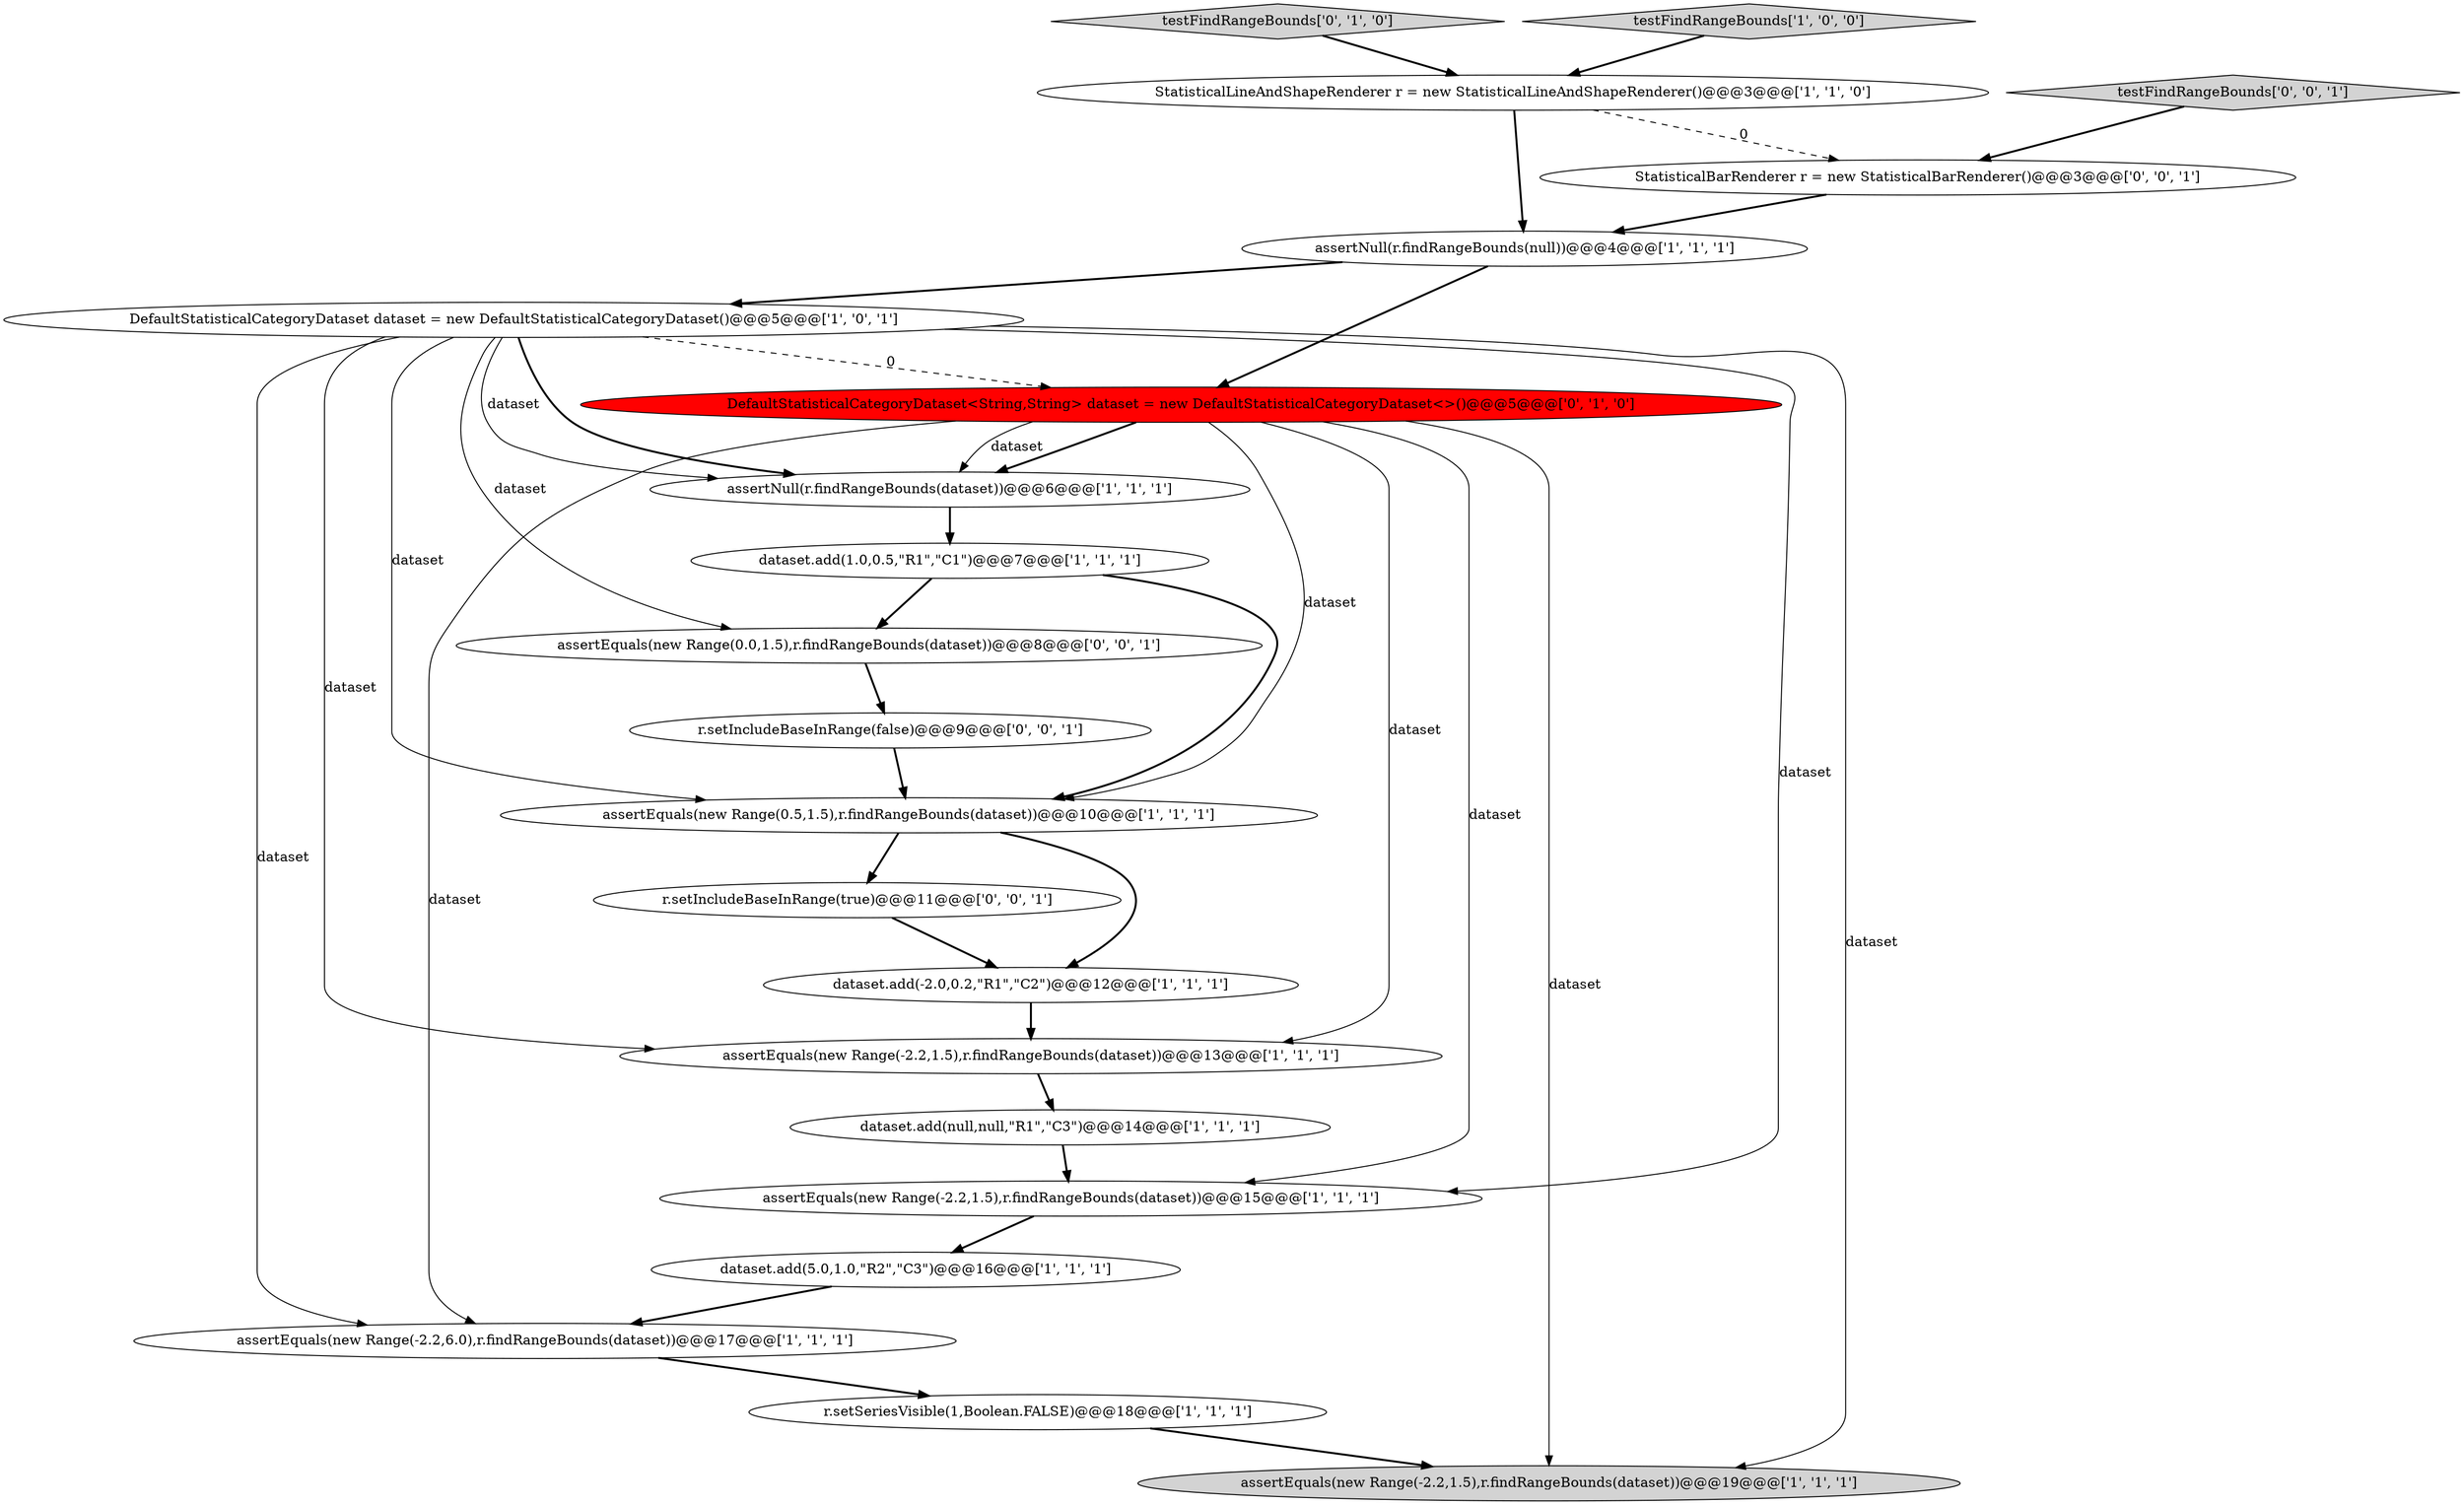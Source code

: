 digraph {
1 [style = filled, label = "DefaultStatisticalCategoryDataset dataset = new DefaultStatisticalCategoryDataset()@@@5@@@['1', '0', '1']", fillcolor = white, shape = ellipse image = "AAA0AAABBB1BBB"];
2 [style = filled, label = "dataset.add(null,null,\"R1\",\"C3\")@@@14@@@['1', '1', '1']", fillcolor = white, shape = ellipse image = "AAA0AAABBB1BBB"];
18 [style = filled, label = "r.setIncludeBaseInRange(true)@@@11@@@['0', '0', '1']", fillcolor = white, shape = ellipse image = "AAA0AAABBB3BBB"];
4 [style = filled, label = "dataset.add(-2.0,0.2,\"R1\",\"C2\")@@@12@@@['1', '1', '1']", fillcolor = white, shape = ellipse image = "AAA0AAABBB1BBB"];
16 [style = filled, label = "testFindRangeBounds['0', '1', '0']", fillcolor = lightgray, shape = diamond image = "AAA0AAABBB2BBB"];
17 [style = filled, label = "r.setIncludeBaseInRange(false)@@@9@@@['0', '0', '1']", fillcolor = white, shape = ellipse image = "AAA0AAABBB3BBB"];
5 [style = filled, label = "assertEquals(new Range(-2.2,1.5),r.findRangeBounds(dataset))@@@15@@@['1', '1', '1']", fillcolor = white, shape = ellipse image = "AAA0AAABBB1BBB"];
0 [style = filled, label = "assertEquals(new Range(-2.2,1.5),r.findRangeBounds(dataset))@@@13@@@['1', '1', '1']", fillcolor = white, shape = ellipse image = "AAA0AAABBB1BBB"];
12 [style = filled, label = "dataset.add(5.0,1.0,\"R2\",\"C3\")@@@16@@@['1', '1', '1']", fillcolor = white, shape = ellipse image = "AAA0AAABBB1BBB"];
20 [style = filled, label = "testFindRangeBounds['0', '0', '1']", fillcolor = lightgray, shape = diamond image = "AAA0AAABBB3BBB"];
7 [style = filled, label = "assertEquals(new Range(0.5,1.5),r.findRangeBounds(dataset))@@@10@@@['1', '1', '1']", fillcolor = white, shape = ellipse image = "AAA0AAABBB1BBB"];
3 [style = filled, label = "StatisticalLineAndShapeRenderer r = new StatisticalLineAndShapeRenderer()@@@3@@@['1', '1', '0']", fillcolor = white, shape = ellipse image = "AAA0AAABBB1BBB"];
6 [style = filled, label = "assertEquals(new Range(-2.2,6.0),r.findRangeBounds(dataset))@@@17@@@['1', '1', '1']", fillcolor = white, shape = ellipse image = "AAA0AAABBB1BBB"];
10 [style = filled, label = "assertNull(r.findRangeBounds(null))@@@4@@@['1', '1', '1']", fillcolor = white, shape = ellipse image = "AAA0AAABBB1BBB"];
14 [style = filled, label = "assertNull(r.findRangeBounds(dataset))@@@6@@@['1', '1', '1']", fillcolor = white, shape = ellipse image = "AAA0AAABBB1BBB"];
15 [style = filled, label = "DefaultStatisticalCategoryDataset<String,String> dataset = new DefaultStatisticalCategoryDataset<>()@@@5@@@['0', '1', '0']", fillcolor = red, shape = ellipse image = "AAA1AAABBB2BBB"];
11 [style = filled, label = "assertEquals(new Range(-2.2,1.5),r.findRangeBounds(dataset))@@@19@@@['1', '1', '1']", fillcolor = lightgray, shape = ellipse image = "AAA0AAABBB1BBB"];
8 [style = filled, label = "r.setSeriesVisible(1,Boolean.FALSE)@@@18@@@['1', '1', '1']", fillcolor = white, shape = ellipse image = "AAA0AAABBB1BBB"];
21 [style = filled, label = "StatisticalBarRenderer r = new StatisticalBarRenderer()@@@3@@@['0', '0', '1']", fillcolor = white, shape = ellipse image = "AAA0AAABBB3BBB"];
13 [style = filled, label = "testFindRangeBounds['1', '0', '0']", fillcolor = lightgray, shape = diamond image = "AAA0AAABBB1BBB"];
9 [style = filled, label = "dataset.add(1.0,0.5,\"R1\",\"C1\")@@@7@@@['1', '1', '1']", fillcolor = white, shape = ellipse image = "AAA0AAABBB1BBB"];
19 [style = filled, label = "assertEquals(new Range(0.0,1.5),r.findRangeBounds(dataset))@@@8@@@['0', '0', '1']", fillcolor = white, shape = ellipse image = "AAA0AAABBB3BBB"];
16->3 [style = bold, label=""];
1->5 [style = solid, label="dataset"];
21->10 [style = bold, label=""];
15->0 [style = solid, label="dataset"];
10->15 [style = bold, label=""];
15->14 [style = bold, label=""];
3->21 [style = dashed, label="0"];
1->11 [style = solid, label="dataset"];
1->15 [style = dashed, label="0"];
0->2 [style = bold, label=""];
19->17 [style = bold, label=""];
7->4 [style = bold, label=""];
1->6 [style = solid, label="dataset"];
9->7 [style = bold, label=""];
12->6 [style = bold, label=""];
15->5 [style = solid, label="dataset"];
4->0 [style = bold, label=""];
20->21 [style = bold, label=""];
17->7 [style = bold, label=""];
3->10 [style = bold, label=""];
15->14 [style = solid, label="dataset"];
1->19 [style = solid, label="dataset"];
18->4 [style = bold, label=""];
13->3 [style = bold, label=""];
5->12 [style = bold, label=""];
6->8 [style = bold, label=""];
1->7 [style = solid, label="dataset"];
15->11 [style = solid, label="dataset"];
7->18 [style = bold, label=""];
9->19 [style = bold, label=""];
1->14 [style = solid, label="dataset"];
14->9 [style = bold, label=""];
1->14 [style = bold, label=""];
15->6 [style = solid, label="dataset"];
15->7 [style = solid, label="dataset"];
10->1 [style = bold, label=""];
8->11 [style = bold, label=""];
1->0 [style = solid, label="dataset"];
2->5 [style = bold, label=""];
}
